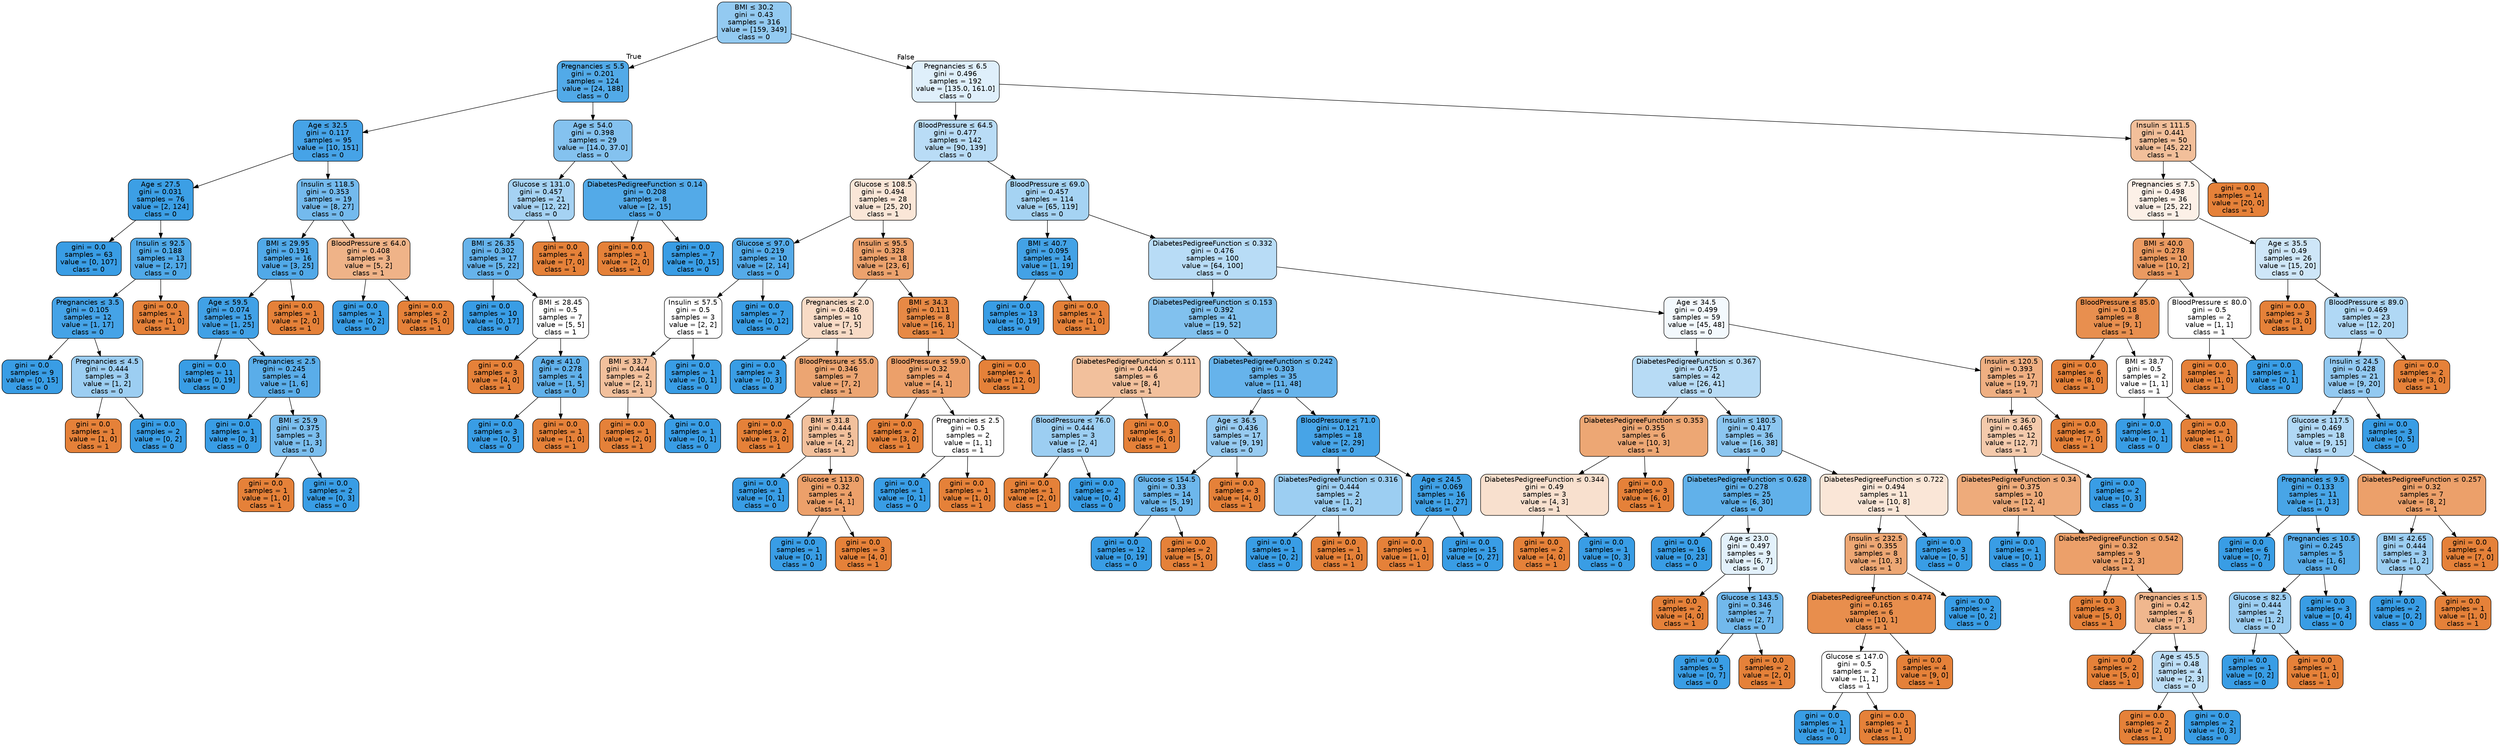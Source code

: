 digraph Tree {
node [shape=box, style="filled, rounded", color="black", fontname="helvetica"] ;
edge [fontname="helvetica"] ;
0 [label=<BMI &le; 30.2<br/>gini = 0.43<br/>samples = 316<br/>value = [159, 349]<br/>class = 0>, fillcolor="#93caf1"] ;
1 [label=<Pregnancies &le; 5.5<br/>gini = 0.201<br/>samples = 124<br/>value = [24, 188]<br/>class = 0>, fillcolor="#52aae8"] ;
0 -> 1 [labeldistance=2.5, labelangle=45, headlabel="True"] ;
2 [label=<Age &le; 32.5<br/>gini = 0.117<br/>samples = 95<br/>value = [10, 151]<br/>class = 0>, fillcolor="#46a3e7"] ;
1 -> 2 ;
3 [label=<Age &le; 27.5<br/>gini = 0.031<br/>samples = 76<br/>value = [2, 124]<br/>class = 0>, fillcolor="#3c9fe5"] ;
2 -> 3 ;
4 [label=<gini = 0.0<br/>samples = 63<br/>value = [0, 107]<br/>class = 0>, fillcolor="#399de5"] ;
3 -> 4 ;
5 [label=<Insulin &le; 92.5<br/>gini = 0.188<br/>samples = 13<br/>value = [2, 17]<br/>class = 0>, fillcolor="#50a9e8"] ;
3 -> 5 ;
6 [label=<Pregnancies &le; 3.5<br/>gini = 0.105<br/>samples = 12<br/>value = [1, 17]<br/>class = 0>, fillcolor="#45a3e7"] ;
5 -> 6 ;
7 [label=<gini = 0.0<br/>samples = 9<br/>value = [0, 15]<br/>class = 0>, fillcolor="#399de5"] ;
6 -> 7 ;
8 [label=<Pregnancies &le; 4.5<br/>gini = 0.444<br/>samples = 3<br/>value = [1, 2]<br/>class = 0>, fillcolor="#9ccef2"] ;
6 -> 8 ;
9 [label=<gini = 0.0<br/>samples = 1<br/>value = [1, 0]<br/>class = 1>, fillcolor="#e58139"] ;
8 -> 9 ;
10 [label=<gini = 0.0<br/>samples = 2<br/>value = [0, 2]<br/>class = 0>, fillcolor="#399de5"] ;
8 -> 10 ;
11 [label=<gini = 0.0<br/>samples = 1<br/>value = [1, 0]<br/>class = 1>, fillcolor="#e58139"] ;
5 -> 11 ;
12 [label=<Insulin &le; 118.5<br/>gini = 0.353<br/>samples = 19<br/>value = [8, 27]<br/>class = 0>, fillcolor="#74baed"] ;
2 -> 12 ;
13 [label=<BMI &le; 29.95<br/>gini = 0.191<br/>samples = 16<br/>value = [3, 25]<br/>class = 0>, fillcolor="#51a9e8"] ;
12 -> 13 ;
14 [label=<Age &le; 59.5<br/>gini = 0.074<br/>samples = 15<br/>value = [1, 25]<br/>class = 0>, fillcolor="#41a1e6"] ;
13 -> 14 ;
15 [label=<gini = 0.0<br/>samples = 11<br/>value = [0, 19]<br/>class = 0>, fillcolor="#399de5"] ;
14 -> 15 ;
16 [label=<Pregnancies &le; 2.5<br/>gini = 0.245<br/>samples = 4<br/>value = [1, 6]<br/>class = 0>, fillcolor="#5aade9"] ;
14 -> 16 ;
17 [label=<gini = 0.0<br/>samples = 1<br/>value = [0, 3]<br/>class = 0>, fillcolor="#399de5"] ;
16 -> 17 ;
18 [label=<BMI &le; 25.9<br/>gini = 0.375<br/>samples = 3<br/>value = [1, 3]<br/>class = 0>, fillcolor="#7bbeee"] ;
16 -> 18 ;
19 [label=<gini = 0.0<br/>samples = 1<br/>value = [1, 0]<br/>class = 1>, fillcolor="#e58139"] ;
18 -> 19 ;
20 [label=<gini = 0.0<br/>samples = 2<br/>value = [0, 3]<br/>class = 0>, fillcolor="#399de5"] ;
18 -> 20 ;
21 [label=<gini = 0.0<br/>samples = 1<br/>value = [2, 0]<br/>class = 1>, fillcolor="#e58139"] ;
13 -> 21 ;
22 [label=<BloodPressure &le; 64.0<br/>gini = 0.408<br/>samples = 3<br/>value = [5, 2]<br/>class = 1>, fillcolor="#efb388"] ;
12 -> 22 ;
23 [label=<gini = 0.0<br/>samples = 1<br/>value = [0, 2]<br/>class = 0>, fillcolor="#399de5"] ;
22 -> 23 ;
24 [label=<gini = 0.0<br/>samples = 2<br/>value = [5, 0]<br/>class = 1>, fillcolor="#e58139"] ;
22 -> 24 ;
25 [label=<Age &le; 54.0<br/>gini = 0.398<br/>samples = 29<br/>value = [14.0, 37.0]<br/>class = 0>, fillcolor="#84c2ef"] ;
1 -> 25 ;
26 [label=<Glucose &le; 131.0<br/>gini = 0.457<br/>samples = 21<br/>value = [12, 22]<br/>class = 0>, fillcolor="#a5d2f3"] ;
25 -> 26 ;
27 [label=<BMI &le; 26.35<br/>gini = 0.302<br/>samples = 17<br/>value = [5, 22]<br/>class = 0>, fillcolor="#66b3eb"] ;
26 -> 27 ;
28 [label=<gini = 0.0<br/>samples = 10<br/>value = [0, 17]<br/>class = 0>, fillcolor="#399de5"] ;
27 -> 28 ;
29 [label=<BMI &le; 28.45<br/>gini = 0.5<br/>samples = 7<br/>value = [5, 5]<br/>class = 1>, fillcolor="#ffffff"] ;
27 -> 29 ;
30 [label=<gini = 0.0<br/>samples = 3<br/>value = [4, 0]<br/>class = 1>, fillcolor="#e58139"] ;
29 -> 30 ;
31 [label=<Age &le; 41.0<br/>gini = 0.278<br/>samples = 4<br/>value = [1, 5]<br/>class = 0>, fillcolor="#61b1ea"] ;
29 -> 31 ;
32 [label=<gini = 0.0<br/>samples = 3<br/>value = [0, 5]<br/>class = 0>, fillcolor="#399de5"] ;
31 -> 32 ;
33 [label=<gini = 0.0<br/>samples = 1<br/>value = [1, 0]<br/>class = 1>, fillcolor="#e58139"] ;
31 -> 33 ;
34 [label=<gini = 0.0<br/>samples = 4<br/>value = [7, 0]<br/>class = 1>, fillcolor="#e58139"] ;
26 -> 34 ;
35 [label=<DiabetesPedigreeFunction &le; 0.14<br/>gini = 0.208<br/>samples = 8<br/>value = [2, 15]<br/>class = 0>, fillcolor="#53aae8"] ;
25 -> 35 ;
36 [label=<gini = 0.0<br/>samples = 1<br/>value = [2, 0]<br/>class = 1>, fillcolor="#e58139"] ;
35 -> 36 ;
37 [label=<gini = 0.0<br/>samples = 7<br/>value = [0, 15]<br/>class = 0>, fillcolor="#399de5"] ;
35 -> 37 ;
38 [label=<Pregnancies &le; 6.5<br/>gini = 0.496<br/>samples = 192<br/>value = [135.0, 161.0]<br/>class = 0>, fillcolor="#dfeffb"] ;
0 -> 38 [labeldistance=2.5, labelangle=-45, headlabel="False"] ;
39 [label=<BloodPressure &le; 64.5<br/>gini = 0.477<br/>samples = 142<br/>value = [90, 139]<br/>class = 0>, fillcolor="#b9dcf6"] ;
38 -> 39 ;
40 [label=<Glucose &le; 108.5<br/>gini = 0.494<br/>samples = 28<br/>value = [25, 20]<br/>class = 1>, fillcolor="#fae6d7"] ;
39 -> 40 ;
41 [label=<Glucose &le; 97.0<br/>gini = 0.219<br/>samples = 10<br/>value = [2, 14]<br/>class = 0>, fillcolor="#55abe9"] ;
40 -> 41 ;
42 [label=<Insulin &le; 57.5<br/>gini = 0.5<br/>samples = 3<br/>value = [2, 2]<br/>class = 1>, fillcolor="#ffffff"] ;
41 -> 42 ;
43 [label=<BMI &le; 33.7<br/>gini = 0.444<br/>samples = 2<br/>value = [2, 1]<br/>class = 1>, fillcolor="#f2c09c"] ;
42 -> 43 ;
44 [label=<gini = 0.0<br/>samples = 1<br/>value = [2, 0]<br/>class = 1>, fillcolor="#e58139"] ;
43 -> 44 ;
45 [label=<gini = 0.0<br/>samples = 1<br/>value = [0, 1]<br/>class = 0>, fillcolor="#399de5"] ;
43 -> 45 ;
46 [label=<gini = 0.0<br/>samples = 1<br/>value = [0, 1]<br/>class = 0>, fillcolor="#399de5"] ;
42 -> 46 ;
47 [label=<gini = 0.0<br/>samples = 7<br/>value = [0, 12]<br/>class = 0>, fillcolor="#399de5"] ;
41 -> 47 ;
48 [label=<Insulin &le; 95.5<br/>gini = 0.328<br/>samples = 18<br/>value = [23, 6]<br/>class = 1>, fillcolor="#eca26d"] ;
40 -> 48 ;
49 [label=<Pregnancies &le; 2.0<br/>gini = 0.486<br/>samples = 10<br/>value = [7, 5]<br/>class = 1>, fillcolor="#f8dbc6"] ;
48 -> 49 ;
50 [label=<gini = 0.0<br/>samples = 3<br/>value = [0, 3]<br/>class = 0>, fillcolor="#399de5"] ;
49 -> 50 ;
51 [label=<BloodPressure &le; 55.0<br/>gini = 0.346<br/>samples = 7<br/>value = [7, 2]<br/>class = 1>, fillcolor="#eca572"] ;
49 -> 51 ;
52 [label=<gini = 0.0<br/>samples = 2<br/>value = [3, 0]<br/>class = 1>, fillcolor="#e58139"] ;
51 -> 52 ;
53 [label=<BMI &le; 31.8<br/>gini = 0.444<br/>samples = 5<br/>value = [4, 2]<br/>class = 1>, fillcolor="#f2c09c"] ;
51 -> 53 ;
54 [label=<gini = 0.0<br/>samples = 1<br/>value = [0, 1]<br/>class = 0>, fillcolor="#399de5"] ;
53 -> 54 ;
55 [label=<Glucose &le; 113.0<br/>gini = 0.32<br/>samples = 4<br/>value = [4, 1]<br/>class = 1>, fillcolor="#eca06a"] ;
53 -> 55 ;
56 [label=<gini = 0.0<br/>samples = 1<br/>value = [0, 1]<br/>class = 0>, fillcolor="#399de5"] ;
55 -> 56 ;
57 [label=<gini = 0.0<br/>samples = 3<br/>value = [4, 0]<br/>class = 1>, fillcolor="#e58139"] ;
55 -> 57 ;
58 [label=<BMI &le; 34.3<br/>gini = 0.111<br/>samples = 8<br/>value = [16, 1]<br/>class = 1>, fillcolor="#e78945"] ;
48 -> 58 ;
59 [label=<BloodPressure &le; 59.0<br/>gini = 0.32<br/>samples = 4<br/>value = [4, 1]<br/>class = 1>, fillcolor="#eca06a"] ;
58 -> 59 ;
60 [label=<gini = 0.0<br/>samples = 2<br/>value = [3, 0]<br/>class = 1>, fillcolor="#e58139"] ;
59 -> 60 ;
61 [label=<Pregnancies &le; 2.5<br/>gini = 0.5<br/>samples = 2<br/>value = [1, 1]<br/>class = 1>, fillcolor="#ffffff"] ;
59 -> 61 ;
62 [label=<gini = 0.0<br/>samples = 1<br/>value = [0, 1]<br/>class = 0>, fillcolor="#399de5"] ;
61 -> 62 ;
63 [label=<gini = 0.0<br/>samples = 1<br/>value = [1, 0]<br/>class = 1>, fillcolor="#e58139"] ;
61 -> 63 ;
64 [label=<gini = 0.0<br/>samples = 4<br/>value = [12, 0]<br/>class = 1>, fillcolor="#e58139"] ;
58 -> 64 ;
65 [label=<BloodPressure &le; 69.0<br/>gini = 0.457<br/>samples = 114<br/>value = [65, 119]<br/>class = 0>, fillcolor="#a5d3f3"] ;
39 -> 65 ;
66 [label=<BMI &le; 40.7<br/>gini = 0.095<br/>samples = 14<br/>value = [1, 19]<br/>class = 0>, fillcolor="#43a2e6"] ;
65 -> 66 ;
67 [label=<gini = 0.0<br/>samples = 13<br/>value = [0, 19]<br/>class = 0>, fillcolor="#399de5"] ;
66 -> 67 ;
68 [label=<gini = 0.0<br/>samples = 1<br/>value = [1, 0]<br/>class = 1>, fillcolor="#e58139"] ;
66 -> 68 ;
69 [label=<DiabetesPedigreeFunction &le; 0.332<br/>gini = 0.476<br/>samples = 100<br/>value = [64, 100]<br/>class = 0>, fillcolor="#b8dcf6"] ;
65 -> 69 ;
70 [label=<DiabetesPedigreeFunction &le; 0.153<br/>gini = 0.392<br/>samples = 41<br/>value = [19, 52]<br/>class = 0>, fillcolor="#81c1ee"] ;
69 -> 70 ;
71 [label=<DiabetesPedigreeFunction &le; 0.111<br/>gini = 0.444<br/>samples = 6<br/>value = [8, 4]<br/>class = 1>, fillcolor="#f2c09c"] ;
70 -> 71 ;
72 [label=<BloodPressure &le; 76.0<br/>gini = 0.444<br/>samples = 3<br/>value = [2, 4]<br/>class = 0>, fillcolor="#9ccef2"] ;
71 -> 72 ;
73 [label=<gini = 0.0<br/>samples = 1<br/>value = [2, 0]<br/>class = 1>, fillcolor="#e58139"] ;
72 -> 73 ;
74 [label=<gini = 0.0<br/>samples = 2<br/>value = [0, 4]<br/>class = 0>, fillcolor="#399de5"] ;
72 -> 74 ;
75 [label=<gini = 0.0<br/>samples = 3<br/>value = [6, 0]<br/>class = 1>, fillcolor="#e58139"] ;
71 -> 75 ;
76 [label=<DiabetesPedigreeFunction &le; 0.242<br/>gini = 0.303<br/>samples = 35<br/>value = [11, 48]<br/>class = 0>, fillcolor="#66b3eb"] ;
70 -> 76 ;
77 [label=<Age &le; 36.5<br/>gini = 0.436<br/>samples = 17<br/>value = [9, 19]<br/>class = 0>, fillcolor="#97cbf1"] ;
76 -> 77 ;
78 [label=<Glucose &le; 154.5<br/>gini = 0.33<br/>samples = 14<br/>value = [5, 19]<br/>class = 0>, fillcolor="#6db7ec"] ;
77 -> 78 ;
79 [label=<gini = 0.0<br/>samples = 12<br/>value = [0, 19]<br/>class = 0>, fillcolor="#399de5"] ;
78 -> 79 ;
80 [label=<gini = 0.0<br/>samples = 2<br/>value = [5, 0]<br/>class = 1>, fillcolor="#e58139"] ;
78 -> 80 ;
81 [label=<gini = 0.0<br/>samples = 3<br/>value = [4, 0]<br/>class = 1>, fillcolor="#e58139"] ;
77 -> 81 ;
82 [label=<BloodPressure &le; 71.0<br/>gini = 0.121<br/>samples = 18<br/>value = [2, 29]<br/>class = 0>, fillcolor="#47a4e7"] ;
76 -> 82 ;
83 [label=<DiabetesPedigreeFunction &le; 0.316<br/>gini = 0.444<br/>samples = 2<br/>value = [1, 2]<br/>class = 0>, fillcolor="#9ccef2"] ;
82 -> 83 ;
84 [label=<gini = 0.0<br/>samples = 1<br/>value = [0, 2]<br/>class = 0>, fillcolor="#399de5"] ;
83 -> 84 ;
85 [label=<gini = 0.0<br/>samples = 1<br/>value = [1, 0]<br/>class = 1>, fillcolor="#e58139"] ;
83 -> 85 ;
86 [label=<Age &le; 24.5<br/>gini = 0.069<br/>samples = 16<br/>value = [1, 27]<br/>class = 0>, fillcolor="#40a1e6"] ;
82 -> 86 ;
87 [label=<gini = 0.0<br/>samples = 1<br/>value = [1, 0]<br/>class = 1>, fillcolor="#e58139"] ;
86 -> 87 ;
88 [label=<gini = 0.0<br/>samples = 15<br/>value = [0, 27]<br/>class = 0>, fillcolor="#399de5"] ;
86 -> 88 ;
89 [label=<Age &le; 34.5<br/>gini = 0.499<br/>samples = 59<br/>value = [45, 48]<br/>class = 0>, fillcolor="#f3f9fd"] ;
69 -> 89 ;
90 [label=<DiabetesPedigreeFunction &le; 0.367<br/>gini = 0.475<br/>samples = 42<br/>value = [26, 41]<br/>class = 0>, fillcolor="#b7dbf5"] ;
89 -> 90 ;
91 [label=<DiabetesPedigreeFunction &le; 0.353<br/>gini = 0.355<br/>samples = 6<br/>value = [10, 3]<br/>class = 1>, fillcolor="#eda774"] ;
90 -> 91 ;
92 [label=<DiabetesPedigreeFunction &le; 0.344<br/>gini = 0.49<br/>samples = 3<br/>value = [4, 3]<br/>class = 1>, fillcolor="#f8e0ce"] ;
91 -> 92 ;
93 [label=<gini = 0.0<br/>samples = 2<br/>value = [4, 0]<br/>class = 1>, fillcolor="#e58139"] ;
92 -> 93 ;
94 [label=<gini = 0.0<br/>samples = 1<br/>value = [0, 3]<br/>class = 0>, fillcolor="#399de5"] ;
92 -> 94 ;
95 [label=<gini = 0.0<br/>samples = 3<br/>value = [6, 0]<br/>class = 1>, fillcolor="#e58139"] ;
91 -> 95 ;
96 [label=<Insulin &le; 180.5<br/>gini = 0.417<br/>samples = 36<br/>value = [16, 38]<br/>class = 0>, fillcolor="#8cc6f0"] ;
90 -> 96 ;
97 [label=<DiabetesPedigreeFunction &le; 0.628<br/>gini = 0.278<br/>samples = 25<br/>value = [6, 30]<br/>class = 0>, fillcolor="#61b1ea"] ;
96 -> 97 ;
98 [label=<gini = 0.0<br/>samples = 16<br/>value = [0, 23]<br/>class = 0>, fillcolor="#399de5"] ;
97 -> 98 ;
99 [label=<Age &le; 23.0<br/>gini = 0.497<br/>samples = 9<br/>value = [6, 7]<br/>class = 0>, fillcolor="#e3f1fb"] ;
97 -> 99 ;
100 [label=<gini = 0.0<br/>samples = 2<br/>value = [4, 0]<br/>class = 1>, fillcolor="#e58139"] ;
99 -> 100 ;
101 [label=<Glucose &le; 143.5<br/>gini = 0.346<br/>samples = 7<br/>value = [2, 7]<br/>class = 0>, fillcolor="#72b9ec"] ;
99 -> 101 ;
102 [label=<gini = 0.0<br/>samples = 5<br/>value = [0, 7]<br/>class = 0>, fillcolor="#399de5"] ;
101 -> 102 ;
103 [label=<gini = 0.0<br/>samples = 2<br/>value = [2, 0]<br/>class = 1>, fillcolor="#e58139"] ;
101 -> 103 ;
104 [label=<DiabetesPedigreeFunction &le; 0.722<br/>gini = 0.494<br/>samples = 11<br/>value = [10, 8]<br/>class = 1>, fillcolor="#fae6d7"] ;
96 -> 104 ;
105 [label=<Insulin &le; 232.5<br/>gini = 0.355<br/>samples = 8<br/>value = [10, 3]<br/>class = 1>, fillcolor="#eda774"] ;
104 -> 105 ;
106 [label=<DiabetesPedigreeFunction &le; 0.474<br/>gini = 0.165<br/>samples = 6<br/>value = [10, 1]<br/>class = 1>, fillcolor="#e88e4d"] ;
105 -> 106 ;
107 [label=<Glucose &le; 147.0<br/>gini = 0.5<br/>samples = 2<br/>value = [1, 1]<br/>class = 1>, fillcolor="#ffffff"] ;
106 -> 107 ;
108 [label=<gini = 0.0<br/>samples = 1<br/>value = [0, 1]<br/>class = 0>, fillcolor="#399de5"] ;
107 -> 108 ;
109 [label=<gini = 0.0<br/>samples = 1<br/>value = [1, 0]<br/>class = 1>, fillcolor="#e58139"] ;
107 -> 109 ;
110 [label=<gini = 0.0<br/>samples = 4<br/>value = [9, 0]<br/>class = 1>, fillcolor="#e58139"] ;
106 -> 110 ;
111 [label=<gini = 0.0<br/>samples = 2<br/>value = [0, 2]<br/>class = 0>, fillcolor="#399de5"] ;
105 -> 111 ;
112 [label=<gini = 0.0<br/>samples = 3<br/>value = [0, 5]<br/>class = 0>, fillcolor="#399de5"] ;
104 -> 112 ;
113 [label=<Insulin &le; 120.5<br/>gini = 0.393<br/>samples = 17<br/>value = [19, 7]<br/>class = 1>, fillcolor="#efaf82"] ;
89 -> 113 ;
114 [label=<Insulin &le; 36.0<br/>gini = 0.465<br/>samples = 12<br/>value = [12, 7]<br/>class = 1>, fillcolor="#f4caac"] ;
113 -> 114 ;
115 [label=<DiabetesPedigreeFunction &le; 0.34<br/>gini = 0.375<br/>samples = 10<br/>value = [12, 4]<br/>class = 1>, fillcolor="#eeab7b"] ;
114 -> 115 ;
116 [label=<gini = 0.0<br/>samples = 1<br/>value = [0, 1]<br/>class = 0>, fillcolor="#399de5"] ;
115 -> 116 ;
117 [label=<DiabetesPedigreeFunction &le; 0.542<br/>gini = 0.32<br/>samples = 9<br/>value = [12, 3]<br/>class = 1>, fillcolor="#eca06a"] ;
115 -> 117 ;
118 [label=<gini = 0.0<br/>samples = 3<br/>value = [5, 0]<br/>class = 1>, fillcolor="#e58139"] ;
117 -> 118 ;
119 [label=<Pregnancies &le; 1.5<br/>gini = 0.42<br/>samples = 6<br/>value = [7, 3]<br/>class = 1>, fillcolor="#f0b78e"] ;
117 -> 119 ;
120 [label=<gini = 0.0<br/>samples = 2<br/>value = [5, 0]<br/>class = 1>, fillcolor="#e58139"] ;
119 -> 120 ;
121 [label=<Age &le; 45.5<br/>gini = 0.48<br/>samples = 4<br/>value = [2, 3]<br/>class = 0>, fillcolor="#bddef6"] ;
119 -> 121 ;
122 [label=<gini = 0.0<br/>samples = 2<br/>value = [2, 0]<br/>class = 1>, fillcolor="#e58139"] ;
121 -> 122 ;
123 [label=<gini = 0.0<br/>samples = 2<br/>value = [0, 3]<br/>class = 0>, fillcolor="#399de5"] ;
121 -> 123 ;
124 [label=<gini = 0.0<br/>samples = 2<br/>value = [0, 3]<br/>class = 0>, fillcolor="#399de5"] ;
114 -> 124 ;
125 [label=<gini = 0.0<br/>samples = 5<br/>value = [7, 0]<br/>class = 1>, fillcolor="#e58139"] ;
113 -> 125 ;
126 [label=<Insulin &le; 111.5<br/>gini = 0.441<br/>samples = 50<br/>value = [45, 22]<br/>class = 1>, fillcolor="#f2bf9a"] ;
38 -> 126 ;
127 [label=<Pregnancies &le; 7.5<br/>gini = 0.498<br/>samples = 36<br/>value = [25, 22]<br/>class = 1>, fillcolor="#fcf0e7"] ;
126 -> 127 ;
128 [label=<BMI &le; 40.0<br/>gini = 0.278<br/>samples = 10<br/>value = [10, 2]<br/>class = 1>, fillcolor="#ea9a61"] ;
127 -> 128 ;
129 [label=<BloodPressure &le; 85.0<br/>gini = 0.18<br/>samples = 8<br/>value = [9, 1]<br/>class = 1>, fillcolor="#e88f4f"] ;
128 -> 129 ;
130 [label=<gini = 0.0<br/>samples = 6<br/>value = [8, 0]<br/>class = 1>, fillcolor="#e58139"] ;
129 -> 130 ;
131 [label=<BMI &le; 38.7<br/>gini = 0.5<br/>samples = 2<br/>value = [1, 1]<br/>class = 1>, fillcolor="#ffffff"] ;
129 -> 131 ;
132 [label=<gini = 0.0<br/>samples = 1<br/>value = [0, 1]<br/>class = 0>, fillcolor="#399de5"] ;
131 -> 132 ;
133 [label=<gini = 0.0<br/>samples = 1<br/>value = [1, 0]<br/>class = 1>, fillcolor="#e58139"] ;
131 -> 133 ;
134 [label=<BloodPressure &le; 80.0<br/>gini = 0.5<br/>samples = 2<br/>value = [1, 1]<br/>class = 1>, fillcolor="#ffffff"] ;
128 -> 134 ;
135 [label=<gini = 0.0<br/>samples = 1<br/>value = [1, 0]<br/>class = 1>, fillcolor="#e58139"] ;
134 -> 135 ;
136 [label=<gini = 0.0<br/>samples = 1<br/>value = [0, 1]<br/>class = 0>, fillcolor="#399de5"] ;
134 -> 136 ;
137 [label=<Age &le; 35.5<br/>gini = 0.49<br/>samples = 26<br/>value = [15, 20]<br/>class = 0>, fillcolor="#cee6f8"] ;
127 -> 137 ;
138 [label=<gini = 0.0<br/>samples = 3<br/>value = [3, 0]<br/>class = 1>, fillcolor="#e58139"] ;
137 -> 138 ;
139 [label=<BloodPressure &le; 89.0<br/>gini = 0.469<br/>samples = 23<br/>value = [12, 20]<br/>class = 0>, fillcolor="#b0d8f5"] ;
137 -> 139 ;
140 [label=<Insulin &le; 24.5<br/>gini = 0.428<br/>samples = 21<br/>value = [9, 20]<br/>class = 0>, fillcolor="#92c9f1"] ;
139 -> 140 ;
141 [label=<Glucose &le; 117.5<br/>gini = 0.469<br/>samples = 18<br/>value = [9, 15]<br/>class = 0>, fillcolor="#b0d8f5"] ;
140 -> 141 ;
142 [label=<Pregnancies &le; 9.5<br/>gini = 0.133<br/>samples = 11<br/>value = [1, 13]<br/>class = 0>, fillcolor="#48a5e7"] ;
141 -> 142 ;
143 [label=<gini = 0.0<br/>samples = 6<br/>value = [0, 7]<br/>class = 0>, fillcolor="#399de5"] ;
142 -> 143 ;
144 [label=<Pregnancies &le; 10.5<br/>gini = 0.245<br/>samples = 5<br/>value = [1, 6]<br/>class = 0>, fillcolor="#5aade9"] ;
142 -> 144 ;
145 [label=<Glucose &le; 82.5<br/>gini = 0.444<br/>samples = 2<br/>value = [1, 2]<br/>class = 0>, fillcolor="#9ccef2"] ;
144 -> 145 ;
146 [label=<gini = 0.0<br/>samples = 1<br/>value = [0, 2]<br/>class = 0>, fillcolor="#399de5"] ;
145 -> 146 ;
147 [label=<gini = 0.0<br/>samples = 1<br/>value = [1, 0]<br/>class = 1>, fillcolor="#e58139"] ;
145 -> 147 ;
148 [label=<gini = 0.0<br/>samples = 3<br/>value = [0, 4]<br/>class = 0>, fillcolor="#399de5"] ;
144 -> 148 ;
149 [label=<DiabetesPedigreeFunction &le; 0.257<br/>gini = 0.32<br/>samples = 7<br/>value = [8, 2]<br/>class = 1>, fillcolor="#eca06a"] ;
141 -> 149 ;
150 [label=<BMI &le; 42.65<br/>gini = 0.444<br/>samples = 3<br/>value = [1, 2]<br/>class = 0>, fillcolor="#9ccef2"] ;
149 -> 150 ;
151 [label=<gini = 0.0<br/>samples = 2<br/>value = [0, 2]<br/>class = 0>, fillcolor="#399de5"] ;
150 -> 151 ;
152 [label=<gini = 0.0<br/>samples = 1<br/>value = [1, 0]<br/>class = 1>, fillcolor="#e58139"] ;
150 -> 152 ;
153 [label=<gini = 0.0<br/>samples = 4<br/>value = [7, 0]<br/>class = 1>, fillcolor="#e58139"] ;
149 -> 153 ;
154 [label=<gini = 0.0<br/>samples = 3<br/>value = [0, 5]<br/>class = 0>, fillcolor="#399de5"] ;
140 -> 154 ;
155 [label=<gini = 0.0<br/>samples = 2<br/>value = [3, 0]<br/>class = 1>, fillcolor="#e58139"] ;
139 -> 155 ;
156 [label=<gini = 0.0<br/>samples = 14<br/>value = [20, 0]<br/>class = 1>, fillcolor="#e58139"] ;
126 -> 156 ;
}
